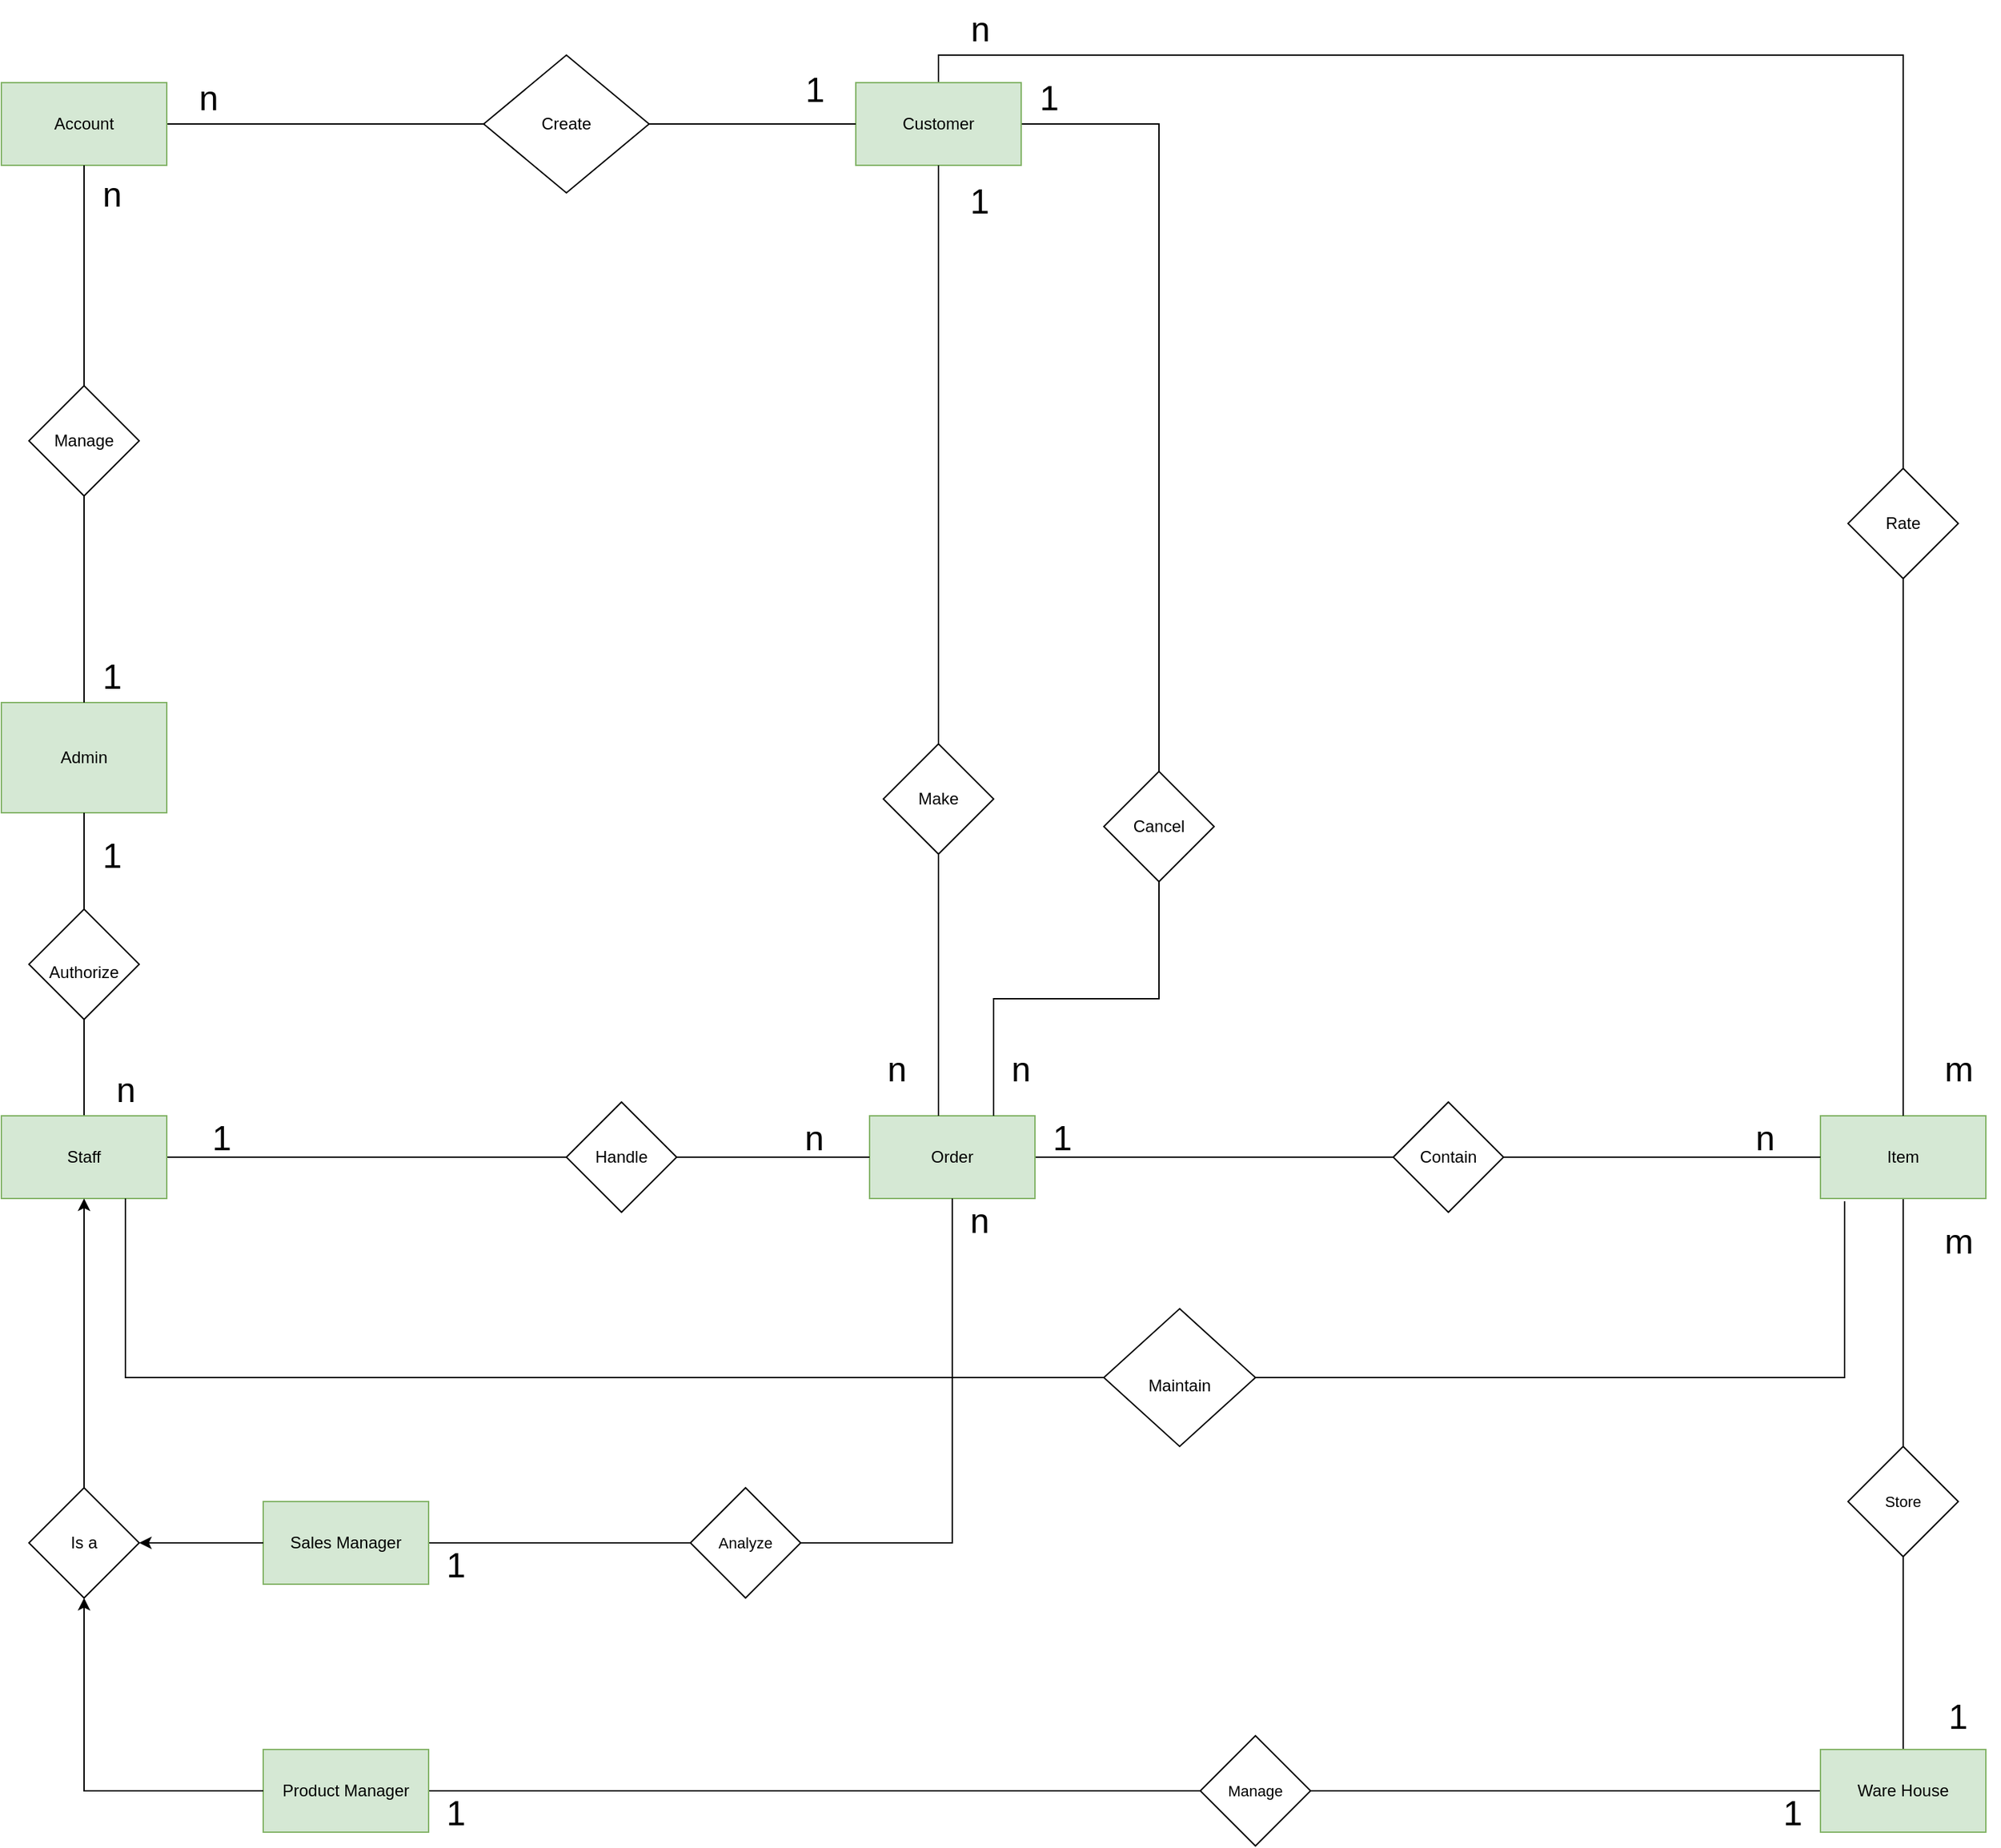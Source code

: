 <mxfile version="20.6.2" type="device"><diagram id="eQmXL1JOJN76UYMYBOV7" name="Trang-1"><mxGraphModel dx="1207" dy="909" grid="1" gridSize="10" guides="1" tooltips="1" connect="1" arrows="1" fold="1" page="1" pageScale="1" pageWidth="1169" pageHeight="827" math="0" shadow="0"><root><mxCell id="0"/><mxCell id="1" parent="0"/><mxCell id="6HThKZKDbF-22PQ2iyLJ-26" style="edgeStyle=orthogonalEdgeStyle;shape=connector;rounded=0;orthogonalLoop=1;jettySize=auto;html=1;exitX=1;exitY=0.5;exitDx=0;exitDy=0;entryX=0.5;entryY=0;entryDx=0;entryDy=0;labelBackgroundColor=default;strokeColor=default;fontFamily=Helvetica;fontSize=11;fontColor=default;endArrow=none;" parent="1" source="PMxfk-brvhY3_9oIkx3l-1" target="6HThKZKDbF-22PQ2iyLJ-25" edge="1"><mxGeometry relative="1" as="geometry"/></mxCell><mxCell id="S8mJ_MUd6baFi6lVkJdg-36" style="edgeStyle=orthogonalEdgeStyle;rounded=0;orthogonalLoop=1;jettySize=auto;html=1;exitX=0.5;exitY=0;exitDx=0;exitDy=0;entryX=0.5;entryY=0;entryDx=0;entryDy=0;fontSize=25;endArrow=none;endFill=0;" parent="1" source="PMxfk-brvhY3_9oIkx3l-1" target="6HThKZKDbF-22PQ2iyLJ-46" edge="1"><mxGeometry relative="1" as="geometry"/></mxCell><mxCell id="PMxfk-brvhY3_9oIkx3l-1" value="Customer" style="rounded=0;whiteSpace=wrap;html=1;fillColor=#d5e8d4;strokeColor=#82b366;" parent="1" vertex="1"><mxGeometry x="1180" y="300" width="120" height="60" as="geometry"/></mxCell><mxCell id="6HThKZKDbF-22PQ2iyLJ-9" style="edgeStyle=none;shape=connector;rounded=0;orthogonalLoop=1;jettySize=auto;html=1;exitX=1;exitY=0.5;exitDx=0;exitDy=0;entryX=0;entryY=0.5;entryDx=0;entryDy=0;labelBackgroundColor=default;strokeColor=default;fontFamily=Helvetica;fontSize=11;fontColor=default;endArrow=none;" parent="1" source="vv4xSPii6pfR7Shlwe28-1" target="PMxfk-brvhY3_9oIkx3l-3" edge="1"><mxGeometry relative="1" as="geometry"/></mxCell><mxCell id="vv4xSPii6pfR7Shlwe28-1" value="Order" style="rounded=0;whiteSpace=wrap;html=1;fillColor=#d5e8d4;strokeColor=#82b366;" parent="1" vertex="1"><mxGeometry x="1190" y="1050" width="120" height="60" as="geometry"/></mxCell><mxCell id="S8mJ_MUd6baFi6lVkJdg-24" style="edgeStyle=orthogonalEdgeStyle;rounded=1;orthogonalLoop=1;jettySize=auto;html=1;exitX=1;exitY=0.5;exitDx=0;exitDy=0;entryX=0;entryY=0.5;entryDx=0;entryDy=0;endArrow=none;endFill=0;" parent="1" source="vv4xSPii6pfR7Shlwe28-2" target="S8mJ_MUd6baFi6lVkJdg-23" edge="1"><mxGeometry relative="1" as="geometry"/></mxCell><mxCell id="vv4xSPii6pfR7Shlwe28-2" value="Account" style="rounded=0;whiteSpace=wrap;html=1;fillColor=#d5e8d4;strokeColor=#82b366;" parent="1" vertex="1"><mxGeometry x="560" y="300" width="120" height="60" as="geometry"/></mxCell><mxCell id="6HThKZKDbF-22PQ2iyLJ-7" style="edgeStyle=none;shape=connector;rounded=0;orthogonalLoop=1;jettySize=auto;html=1;exitX=1;exitY=0.5;exitDx=0;exitDy=0;entryX=0;entryY=0.5;entryDx=0;entryDy=0;labelBackgroundColor=default;strokeColor=default;fontFamily=Helvetica;fontSize=11;fontColor=default;endArrow=none;" parent="1" source="vv4xSPii6pfR7Shlwe28-4" target="6HThKZKDbF-22PQ2iyLJ-5" edge="1"><mxGeometry relative="1" as="geometry"/></mxCell><mxCell id="S8mJ_MUd6baFi6lVkJdg-49" value="" style="edgeStyle=orthogonalEdgeStyle;rounded=1;orthogonalLoop=1;jettySize=auto;html=1;fontSize=25;endArrow=none;endFill=0;" parent="1" source="vv4xSPii6pfR7Shlwe28-4" target="S8mJ_MUd6baFi6lVkJdg-41" edge="1"><mxGeometry relative="1" as="geometry"/></mxCell><mxCell id="vv4xSPii6pfR7Shlwe28-4" value="Staff" style="rounded=0;whiteSpace=wrap;html=1;fillColor=#d5e8d4;strokeColor=#82b366;" parent="1" vertex="1"><mxGeometry x="560" y="1050" width="120" height="60" as="geometry"/></mxCell><mxCell id="6HThKZKDbF-22PQ2iyLJ-43" style="edgeStyle=orthogonalEdgeStyle;shape=connector;rounded=0;orthogonalLoop=1;jettySize=auto;html=1;exitX=0.5;exitY=1;exitDx=0;exitDy=0;entryX=0.5;entryY=0;entryDx=0;entryDy=0;labelBackgroundColor=default;strokeColor=default;fontFamily=Helvetica;fontSize=11;fontColor=default;endArrow=none;" parent="1" source="vv4xSPii6pfR7Shlwe28-5" target="6HThKZKDbF-22PQ2iyLJ-11" edge="1"><mxGeometry relative="1" as="geometry"/></mxCell><mxCell id="vv4xSPii6pfR7Shlwe28-5" value="Item" style="rounded=0;whiteSpace=wrap;html=1;fillColor=#d5e8d4;strokeColor=#82b366;" parent="1" vertex="1"><mxGeometry x="1880" y="1050" width="120" height="60" as="geometry"/></mxCell><mxCell id="PMxfk-brvhY3_9oIkx3l-2" value="Make" style="rhombus;whiteSpace=wrap;html=1;" parent="1" vertex="1"><mxGeometry x="1200" y="780" width="80" height="80" as="geometry"/></mxCell><mxCell id="6HThKZKDbF-22PQ2iyLJ-10" style="edgeStyle=none;shape=connector;rounded=0;orthogonalLoop=1;jettySize=auto;html=1;exitX=1;exitY=0.5;exitDx=0;exitDy=0;entryX=0;entryY=0.5;entryDx=0;entryDy=0;labelBackgroundColor=default;strokeColor=default;fontFamily=Helvetica;fontSize=11;fontColor=default;endArrow=none;" parent="1" source="PMxfk-brvhY3_9oIkx3l-3" target="vv4xSPii6pfR7Shlwe28-5" edge="1"><mxGeometry relative="1" as="geometry"/></mxCell><mxCell id="PMxfk-brvhY3_9oIkx3l-3" value="Contain" style="rhombus;whiteSpace=wrap;html=1;" parent="1" vertex="1"><mxGeometry x="1570" y="1040" width="80" height="80" as="geometry"/></mxCell><mxCell id="vv4xSPii6pfR7Shlwe28-7" value="Admin" style="rounded=0;whiteSpace=wrap;html=1;fillColor=#d5e8d4;strokeColor=#82b366;" parent="1" vertex="1"><mxGeometry x="560" y="750" width="120" height="80" as="geometry"/></mxCell><mxCell id="S8mJ_MUd6baFi6lVkJdg-39" style="edgeStyle=orthogonalEdgeStyle;rounded=0;orthogonalLoop=1;jettySize=auto;html=1;exitX=0.5;exitY=1;exitDx=0;exitDy=0;entryX=0.5;entryY=0;entryDx=0;entryDy=0;fontSize=25;endArrow=none;endFill=0;" parent="1" source="PMxfk-brvhY3_9oIkx3l-5" target="vv4xSPii6pfR7Shlwe28-7" edge="1"><mxGeometry relative="1" as="geometry"/></mxCell><mxCell id="PMxfk-brvhY3_9oIkx3l-5" value="Manage" style="rhombus;whiteSpace=wrap;html=1;" parent="1" vertex="1"><mxGeometry x="580" y="520" width="80" height="80" as="geometry"/></mxCell><mxCell id="6HThKZKDbF-22PQ2iyLJ-44" style="shape=connector;rounded=0;orthogonalLoop=1;jettySize=auto;html=1;exitX=0.5;exitY=0;exitDx=0;exitDy=0;entryX=0.5;entryY=1;entryDx=0;entryDy=0;labelBackgroundColor=default;strokeColor=default;fontFamily=Helvetica;fontSize=11;fontColor=default;endArrow=none;" parent="1" source="PMxfk-brvhY3_9oIkx3l-6" target="6HThKZKDbF-22PQ2iyLJ-11" edge="1"><mxGeometry relative="1" as="geometry"/></mxCell><mxCell id="6HThKZKDbF-22PQ2iyLJ-45" style="edgeStyle=none;shape=connector;rounded=0;orthogonalLoop=1;jettySize=auto;html=1;exitX=0;exitY=0.5;exitDx=0;exitDy=0;entryX=1;entryY=0.5;entryDx=0;entryDy=0;labelBackgroundColor=default;strokeColor=default;fontFamily=Helvetica;fontSize=11;fontColor=default;endArrow=none;" parent="1" source="PMxfk-brvhY3_9oIkx3l-6" target="6HThKZKDbF-22PQ2iyLJ-15" edge="1"><mxGeometry relative="1" as="geometry"/></mxCell><mxCell id="PMxfk-brvhY3_9oIkx3l-6" value="Ware House" style="rounded=0;whiteSpace=wrap;html=1;fillColor=#d5e8d4;strokeColor=#82b366;" parent="1" vertex="1"><mxGeometry x="1880" y="1510" width="120" height="60" as="geometry"/></mxCell><mxCell id="6HThKZKDbF-22PQ2iyLJ-31" style="edgeStyle=orthogonalEdgeStyle;shape=connector;rounded=0;orthogonalLoop=1;jettySize=auto;html=1;exitX=1;exitY=0.5;exitDx=0;exitDy=0;entryX=0;entryY=0.5;entryDx=0;entryDy=0;labelBackgroundColor=default;strokeColor=default;fontFamily=Helvetica;fontSize=11;fontColor=default;endArrow=none;" parent="1" source="vv4xSPii6pfR7Shlwe28-9" target="6HThKZKDbF-22PQ2iyLJ-15" edge="1"><mxGeometry relative="1" as="geometry"/></mxCell><mxCell id="vv4xSPii6pfR7Shlwe28-9" value="Product Manager" style="rounded=0;whiteSpace=wrap;html=1;fillColor=#d5e8d4;strokeColor=#82b366;" parent="1" vertex="1"><mxGeometry x="750" y="1510" width="120" height="60" as="geometry"/></mxCell><mxCell id="vv4xSPii6pfR7Shlwe28-10" value="" style="endArrow=none;html=1;rounded=0;exitX=0.5;exitY=0;exitDx=0;exitDy=0;entryX=0.5;entryY=1;entryDx=0;entryDy=0;" parent="1" source="PMxfk-brvhY3_9oIkx3l-2" target="PMxfk-brvhY3_9oIkx3l-1" edge="1"><mxGeometry width="50" height="50" relative="1" as="geometry"><mxPoint x="1200" y="690" as="sourcePoint"/><mxPoint x="1250" y="640" as="targetPoint"/></mxGeometry></mxCell><mxCell id="vv4xSPii6pfR7Shlwe28-12" value="1" style="text;html=1;strokeColor=none;fillColor=none;align=center;verticalAlign=middle;whiteSpace=wrap;rounded=0;fontSize=25;" parent="1" vertex="1"><mxGeometry x="1240" y="370" width="60" height="30" as="geometry"/></mxCell><mxCell id="vv4xSPii6pfR7Shlwe28-14" value="n" style="text;html=1;strokeColor=none;fillColor=none;align=center;verticalAlign=middle;whiteSpace=wrap;rounded=0;fontSize=25;" parent="1" vertex="1"><mxGeometry x="1270" y="1000" width="60" height="30" as="geometry"/></mxCell><mxCell id="6HThKZKDbF-22PQ2iyLJ-5" value="Handle" style="rhombus;whiteSpace=wrap;html=1;fontFamily=Helvetica;fontSize=12;fontColor=default;" parent="1" vertex="1"><mxGeometry x="970" y="1040" width="80" height="80" as="geometry"/></mxCell><mxCell id="6HThKZKDbF-22PQ2iyLJ-2" style="edgeStyle=none;shape=connector;rounded=0;orthogonalLoop=1;jettySize=auto;html=1;entryX=0.5;entryY=1;entryDx=0;entryDy=0;labelBackgroundColor=default;strokeColor=default;fontFamily=Helvetica;fontSize=11;fontColor=default;endArrow=none;exitX=0.5;exitY=0;exitDx=0;exitDy=0;" parent="1" source="PMxfk-brvhY3_9oIkx3l-5" target="vv4xSPii6pfR7Shlwe28-2" edge="1"><mxGeometry relative="1" as="geometry"><mxPoint x="720" y="510" as="sourcePoint"/></mxGeometry></mxCell><mxCell id="vv4xSPii6pfR7Shlwe28-18" value="1" style="text;html=1;strokeColor=none;fillColor=none;align=center;verticalAlign=middle;whiteSpace=wrap;rounded=0;fontSize=25;" parent="1" vertex="1"><mxGeometry x="1300" y="1050" width="60" height="30" as="geometry"/></mxCell><mxCell id="6HThKZKDbF-22PQ2iyLJ-15" value="Manage" style="rhombus;whiteSpace=wrap;html=1;fontFamily=Helvetica;fontSize=11;fontColor=default;" parent="1" vertex="1"><mxGeometry x="1430" y="1500" width="80" height="80" as="geometry"/></mxCell><mxCell id="vv4xSPii6pfR7Shlwe28-19" value="n" style="text;html=1;strokeColor=none;fillColor=none;align=center;verticalAlign=middle;whiteSpace=wrap;rounded=0;fontSize=25;" parent="1" vertex="1"><mxGeometry x="1810" y="1050" width="60" height="30" as="geometry"/></mxCell><mxCell id="S8mJ_MUd6baFi6lVkJdg-25" style="edgeStyle=orthogonalEdgeStyle;rounded=1;orthogonalLoop=1;jettySize=auto;html=1;exitX=1;exitY=0.5;exitDx=0;exitDy=0;endArrow=none;endFill=0;" parent="1" source="S8mJ_MUd6baFi6lVkJdg-23" target="PMxfk-brvhY3_9oIkx3l-1" edge="1"><mxGeometry relative="1" as="geometry"/></mxCell><mxCell id="S8mJ_MUd6baFi6lVkJdg-23" value="Create" style="rhombus;whiteSpace=wrap;html=1;rotation=0;" parent="1" vertex="1"><mxGeometry x="910" y="280" width="120" height="100" as="geometry"/></mxCell><mxCell id="vv4xSPii6pfR7Shlwe28-20" value="1" style="text;html=1;strokeColor=none;fillColor=none;align=center;verticalAlign=middle;whiteSpace=wrap;rounded=0;fontSize=25;" parent="1" vertex="1"><mxGeometry x="690" y="1050" width="60" height="30" as="geometry"/></mxCell><mxCell id="vv4xSPii6pfR7Shlwe28-21" value="n" style="text;html=1;strokeColor=none;fillColor=none;align=center;verticalAlign=middle;whiteSpace=wrap;rounded=0;fontSize=25;" parent="1" vertex="1"><mxGeometry x="1120" y="1050" width="60" height="30" as="geometry"/></mxCell><mxCell id="6HThKZKDbF-22PQ2iyLJ-23" style="edgeStyle=orthogonalEdgeStyle;shape=connector;rounded=0;orthogonalLoop=1;jettySize=auto;html=1;exitX=0;exitY=0.5;exitDx=0;exitDy=0;entryX=1;entryY=0.5;entryDx=0;entryDy=0;labelBackgroundColor=default;strokeColor=default;fontFamily=Helvetica;fontSize=11;fontColor=default;endArrow=none;" parent="1" source="6HThKZKDbF-22PQ2iyLJ-21" target="S8mJ_MUd6baFi6lVkJdg-1" edge="1"><mxGeometry relative="1" as="geometry"/></mxCell><mxCell id="6HThKZKDbF-22PQ2iyLJ-28" style="edgeStyle=orthogonalEdgeStyle;shape=connector;rounded=0;orthogonalLoop=1;jettySize=auto;html=1;exitX=1;exitY=0.5;exitDx=0;exitDy=0;labelBackgroundColor=default;strokeColor=default;fontFamily=Helvetica;fontSize=11;fontColor=default;endArrow=none;" parent="1" source="6HThKZKDbF-22PQ2iyLJ-21" edge="1"><mxGeometry relative="1" as="geometry"><mxPoint x="1250" y="1110" as="targetPoint"/><Array as="points"><mxPoint x="1250" y="1360"/><mxPoint x="1250" y="1110"/></Array></mxGeometry></mxCell><mxCell id="6HThKZKDbF-22PQ2iyLJ-21" value="Analyze" style="rhombus;whiteSpace=wrap;html=1;fontFamily=Helvetica;fontSize=11;fontColor=default;" parent="1" vertex="1"><mxGeometry x="1060" y="1320" width="80" height="80" as="geometry"/></mxCell><mxCell id="6HThKZKDbF-22PQ2iyLJ-11" value="Store" style="rhombus;whiteSpace=wrap;html=1;fontFamily=Helvetica;fontSize=11;fontColor=default;" parent="1" vertex="1"><mxGeometry x="1900" y="1290" width="80" height="80" as="geometry"/></mxCell><mxCell id="S8mJ_MUd6baFi6lVkJdg-27" value="&lt;font style=&quot;font-size: 25px;&quot;&gt;1&lt;/font&gt;" style="text;html=1;align=center;verticalAlign=middle;resizable=0;points=[];autosize=1;strokeColor=none;fillColor=none;" parent="1" vertex="1"><mxGeometry x="620" y="710" width="40" height="40" as="geometry"/></mxCell><mxCell id="S8mJ_MUd6baFi6lVkJdg-28" value="&lt;font style=&quot;font-size: 25px;&quot;&gt;n&lt;br&gt;&lt;/font&gt;" style="text;html=1;align=center;verticalAlign=middle;resizable=0;points=[];autosize=1;strokeColor=none;fillColor=none;" parent="1" vertex="1"><mxGeometry x="620" y="360" width="40" height="40" as="geometry"/></mxCell><mxCell id="6HThKZKDbF-22PQ2iyLJ-8" style="edgeStyle=none;shape=connector;rounded=0;orthogonalLoop=1;jettySize=auto;html=1;exitX=1;exitY=0.5;exitDx=0;exitDy=0;entryX=0;entryY=0.5;entryDx=0;entryDy=0;labelBackgroundColor=default;strokeColor=default;fontFamily=Helvetica;fontSize=11;fontColor=default;endArrow=none;" parent="1" source="6HThKZKDbF-22PQ2iyLJ-5" target="vv4xSPii6pfR7Shlwe28-1" edge="1"><mxGeometry relative="1" as="geometry"/></mxCell><mxCell id="vv4xSPii6pfR7Shlwe28-26" value="n" style="text;html=1;strokeColor=none;fillColor=none;align=center;verticalAlign=middle;whiteSpace=wrap;rounded=0;fontSize=25;" parent="1" vertex="1"><mxGeometry x="1180" y="1000" width="60" height="30" as="geometry"/></mxCell><mxCell id="S8mJ_MUd6baFi6lVkJdg-29" value="1" style="text;html=1;align=center;verticalAlign=middle;resizable=0;points=[];autosize=1;strokeColor=none;fillColor=none;fontSize=25;" parent="1" vertex="1"><mxGeometry x="1300" y="290" width="40" height="40" as="geometry"/></mxCell><mxCell id="vv4xSPii6pfR7Shlwe28-27" value="Is a" style="rhombus;whiteSpace=wrap;html=1;fontSize=12;" parent="1" vertex="1"><mxGeometry x="580" y="1320" width="80" height="80" as="geometry"/></mxCell><mxCell id="S8mJ_MUd6baFi6lVkJdg-30" value="n" style="text;html=1;align=center;verticalAlign=middle;resizable=0;points=[];autosize=1;strokeColor=none;fillColor=none;fontSize=25;" parent="1" vertex="1"><mxGeometry x="690" y="290" width="40" height="40" as="geometry"/></mxCell><mxCell id="vv4xSPii6pfR7Shlwe28-31" value="" style="endArrow=classic;html=1;rounded=0;fontSize=12;exitX=0.5;exitY=0;exitDx=0;exitDy=0;entryX=0.5;entryY=1;entryDx=0;entryDy=0;" parent="1" source="vv4xSPii6pfR7Shlwe28-27" target="vv4xSPii6pfR7Shlwe28-4" edge="1"><mxGeometry width="50" height="50" relative="1" as="geometry"><mxPoint x="610" y="1300" as="sourcePoint"/><mxPoint x="660" y="1250" as="targetPoint"/></mxGeometry></mxCell><mxCell id="S8mJ_MUd6baFi6lVkJdg-1" value="Sales Manager" style="rounded=0;whiteSpace=wrap;html=1;fillColor=#d5e8d4;strokeColor=#82b366;" parent="1" vertex="1"><mxGeometry x="750" y="1330" width="120" height="60" as="geometry"/></mxCell><mxCell id="6HThKZKDbF-22PQ2iyLJ-27" style="edgeStyle=orthogonalEdgeStyle;shape=connector;rounded=0;orthogonalLoop=1;jettySize=auto;html=1;exitX=0.5;exitY=1;exitDx=0;exitDy=0;entryX=0.75;entryY=0;entryDx=0;entryDy=0;labelBackgroundColor=default;strokeColor=default;fontFamily=Helvetica;fontSize=11;fontColor=default;endArrow=none;" parent="1" source="6HThKZKDbF-22PQ2iyLJ-25" target="vv4xSPii6pfR7Shlwe28-1" edge="1"><mxGeometry relative="1" as="geometry"/></mxCell><mxCell id="6HThKZKDbF-22PQ2iyLJ-47" style="edgeStyle=none;shape=connector;rounded=0;orthogonalLoop=1;jettySize=auto;html=1;exitX=0.5;exitY=1;exitDx=0;exitDy=0;entryX=0.5;entryY=0;entryDx=0;entryDy=0;labelBackgroundColor=default;strokeColor=default;fontFamily=Helvetica;fontSize=11;fontColor=default;endArrow=none;" parent="1" source="6HThKZKDbF-22PQ2iyLJ-46" target="vv4xSPii6pfR7Shlwe28-5" edge="1"><mxGeometry relative="1" as="geometry"/></mxCell><mxCell id="6HThKZKDbF-22PQ2iyLJ-46" value="&lt;font style=&quot;font-size: 12px;&quot;&gt;Rate&lt;/font&gt;" style="rhombus;whiteSpace=wrap;html=1;fontFamily=Helvetica;fontSize=11;fontColor=default;" parent="1" vertex="1"><mxGeometry x="1900" y="580" width="80" height="80" as="geometry"/></mxCell><mxCell id="6HThKZKDbF-22PQ2iyLJ-25" value="Cancel" style="rhombus;whiteSpace=wrap;html=1;" parent="1" vertex="1"><mxGeometry x="1360" y="800" width="80" height="80" as="geometry"/></mxCell><mxCell id="6HThKZKDbF-22PQ2iyLJ-30" style="edgeStyle=orthogonalEdgeStyle;shape=connector;rounded=0;orthogonalLoop=1;jettySize=auto;html=1;exitX=0.5;exitY=1;exitDx=0;exitDy=0;labelBackgroundColor=default;strokeColor=default;fontFamily=Helvetica;fontSize=11;fontColor=default;endArrow=none;" parent="1" source="PMxfk-brvhY3_9oIkx3l-2" edge="1"><mxGeometry relative="1" as="geometry"><mxPoint x="1240" y="1050" as="targetPoint"/><Array as="points"><mxPoint x="1240" y="960"/><mxPoint x="1240" y="960"/></Array></mxGeometry></mxCell><mxCell id="S8mJ_MUd6baFi6lVkJdg-42" value="" style="edgeStyle=orthogonalEdgeStyle;rounded=1;orthogonalLoop=1;jettySize=auto;html=1;fontSize=12;endArrow=none;endFill=0;" parent="1" source="S8mJ_MUd6baFi6lVkJdg-41" target="vv4xSPii6pfR7Shlwe28-7" edge="1"><mxGeometry relative="1" as="geometry"/></mxCell><mxCell id="S8mJ_MUd6baFi6lVkJdg-41" value="&lt;font style=&quot;font-size: 12px;&quot;&gt;Authorize&lt;/font&gt;" style="rhombus;whiteSpace=wrap;html=1;fontSize=25;" parent="1" vertex="1"><mxGeometry x="580" y="900" width="80" height="80" as="geometry"/></mxCell><mxCell id="vv4xSPii6pfR7Shlwe28-32" value="" style="endArrow=classic;html=1;rounded=0;fontSize=12;entryX=1;entryY=0.5;entryDx=0;entryDy=0;exitX=0;exitY=0.5;exitDx=0;exitDy=0;" parent="1" source="S8mJ_MUd6baFi6lVkJdg-1" target="vv4xSPii6pfR7Shlwe28-27" edge="1"><mxGeometry width="50" height="50" relative="1" as="geometry"><mxPoint x="940" y="1400" as="sourcePoint"/><mxPoint x="990" y="1350" as="targetPoint"/></mxGeometry></mxCell><mxCell id="6HThKZKDbF-22PQ2iyLJ-48" value="n" style="text;html=1;align=center;verticalAlign=middle;resizable=0;points=[];autosize=1;strokeColor=none;fillColor=none;fontSize=25;" parent="1" vertex="1"><mxGeometry x="1250" y="240" width="40" height="40" as="geometry"/></mxCell><mxCell id="S8mJ_MUd6baFi6lVkJdg-44" value="&lt;font style=&quot;font-size: 25px;&quot;&gt;1&lt;/font&gt;" style="text;html=1;align=center;verticalAlign=middle;resizable=0;points=[];autosize=1;strokeColor=none;fillColor=none;fontSize=12;" parent="1" vertex="1"><mxGeometry x="620" y="840" width="40" height="40" as="geometry"/></mxCell><mxCell id="S8mJ_MUd6baFi6lVkJdg-45" value="n" style="text;html=1;align=center;verticalAlign=middle;resizable=0;points=[];autosize=1;strokeColor=none;fillColor=none;fontSize=25;" parent="1" vertex="1"><mxGeometry x="630" y="1010" width="40" height="40" as="geometry"/></mxCell><mxCell id="6HThKZKDbF-22PQ2iyLJ-50" value="1" style="text;html=1;align=center;verticalAlign=middle;resizable=0;points=[];autosize=1;strokeColor=none;fillColor=none;fontSize=25;" parent="1" vertex="1"><mxGeometry x="1130" y="284" width="40" height="40" as="geometry"/></mxCell><mxCell id="6HThKZKDbF-22PQ2iyLJ-51" value="m" style="text;html=1;align=center;verticalAlign=middle;resizable=0;points=[];autosize=1;strokeColor=none;fillColor=none;fontSize=25;" parent="1" vertex="1"><mxGeometry x="1960" y="1120" width="40" height="40" as="geometry"/></mxCell><mxCell id="vv4xSPii6pfR7Shlwe28-34" value="1" style="text;html=1;strokeColor=none;fillColor=none;align=center;verticalAlign=middle;whiteSpace=wrap;rounded=0;fontSize=25;" parent="1" vertex="1"><mxGeometry x="1950" y="1470" width="60" height="30" as="geometry"/></mxCell><mxCell id="6HThKZKDbF-22PQ2iyLJ-49" value="m" style="text;html=1;align=center;verticalAlign=middle;resizable=0;points=[];autosize=1;strokeColor=none;fillColor=none;fontSize=25;" parent="1" vertex="1"><mxGeometry x="1960" y="995" width="40" height="40" as="geometry"/></mxCell><mxCell id="vv4xSPii6pfR7Shlwe28-36" value="" style="endArrow=classic;html=1;rounded=0;fontSize=12;entryX=0.5;entryY=1;entryDx=0;entryDy=0;" parent="1" source="vv4xSPii6pfR7Shlwe28-9" target="vv4xSPii6pfR7Shlwe28-27" edge="1"><mxGeometry width="50" height="50" relative="1" as="geometry"><mxPoint x="990" y="1300" as="sourcePoint"/><mxPoint x="1040" y="1250" as="targetPoint"/><Array as="points"><mxPoint x="620" y="1540"/></Array></mxGeometry></mxCell><mxCell id="vv4xSPii6pfR7Shlwe28-37" value="" style="endArrow=none;html=1;rounded=0;fontSize=12;entryX=0.75;entryY=1;entryDx=0;entryDy=0;exitX=0;exitY=0.5;exitDx=0;exitDy=0;" parent="1" source="S8mJ_MUd6baFi6lVkJdg-50" target="vv4xSPii6pfR7Shlwe28-4" edge="1"><mxGeometry width="50" height="50" relative="1" as="geometry"><mxPoint x="1010" y="1240" as="sourcePoint"/><mxPoint x="1260" y="1110" as="targetPoint"/><Array as="points"><mxPoint x="650" y="1240"/></Array></mxGeometry></mxCell><mxCell id="S8mJ_MUd6baFi6lVkJdg-51" style="edgeStyle=orthogonalEdgeStyle;rounded=0;orthogonalLoop=1;jettySize=auto;html=1;exitX=1;exitY=0.5;exitDx=0;exitDy=0;entryX=0.146;entryY=1.033;entryDx=0;entryDy=0;entryPerimeter=0;fontSize=25;endArrow=none;endFill=0;" parent="1" source="S8mJ_MUd6baFi6lVkJdg-50" target="vv4xSPii6pfR7Shlwe28-5" edge="1"><mxGeometry relative="1" as="geometry"/></mxCell><mxCell id="S8mJ_MUd6baFi6lVkJdg-50" value="&lt;span style=&quot;font-size: 12px;&quot;&gt;Maintain&lt;/span&gt;" style="rhombus;whiteSpace=wrap;html=1;fontSize=25;" parent="1" vertex="1"><mxGeometry x="1360" y="1190" width="110" height="100" as="geometry"/></mxCell><mxCell id="vv4xSPii6pfR7Shlwe28-39" value="1" style="text;html=1;strokeColor=none;fillColor=none;align=center;verticalAlign=middle;whiteSpace=wrap;rounded=0;fontSize=25;" parent="1" vertex="1"><mxGeometry x="860" y="1360" width="60" height="30" as="geometry"/></mxCell><mxCell id="vv4xSPii6pfR7Shlwe28-40" value="n" style="text;html=1;strokeColor=none;fillColor=none;align=center;verticalAlign=middle;whiteSpace=wrap;rounded=0;fontSize=25;" parent="1" vertex="1"><mxGeometry x="1240" y="1110" width="60" height="30" as="geometry"/></mxCell><mxCell id="vv4xSPii6pfR7Shlwe28-41" value="1" style="text;html=1;strokeColor=none;fillColor=none;align=center;verticalAlign=middle;whiteSpace=wrap;rounded=0;fontSize=25;" parent="1" vertex="1"><mxGeometry x="860" y="1540" width="60" height="30" as="geometry"/></mxCell><mxCell id="vv4xSPii6pfR7Shlwe28-42" value="1" style="text;html=1;strokeColor=none;fillColor=none;align=center;verticalAlign=middle;whiteSpace=wrap;rounded=0;fontSize=25;" parent="1" vertex="1"><mxGeometry x="1830" y="1540" width="60" height="30" as="geometry"/></mxCell></root></mxGraphModel></diagram></mxfile>